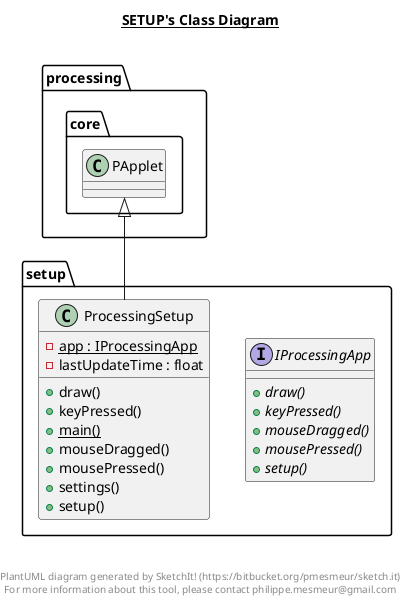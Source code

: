 @startuml

title __SETUP's Class Diagram__\n

  namespace setup {
    interface setup.IProcessingApp {
        {abstract} + draw()
        {abstract} + keyPressed()
        {abstract} + mouseDragged()
        {abstract} + mousePressed()
        {abstract} + setup()
    }
  }
  

  namespace setup {
    class setup.ProcessingSetup {
        {static} - app : IProcessingApp
        - lastUpdateTime : float
        + draw()
        + keyPressed()
        {static} + main()
        + mouseDragged()
        + mousePressed()
        + settings()
        + setup()
    }
  }
  

  setup.ProcessingSetup -up-|> processing.core.PApplet


right footer


PlantUML diagram generated by SketchIt! (https://bitbucket.org/pmesmeur/sketch.it)
For more information about this tool, please contact philippe.mesmeur@gmail.com
endfooter

@enduml
